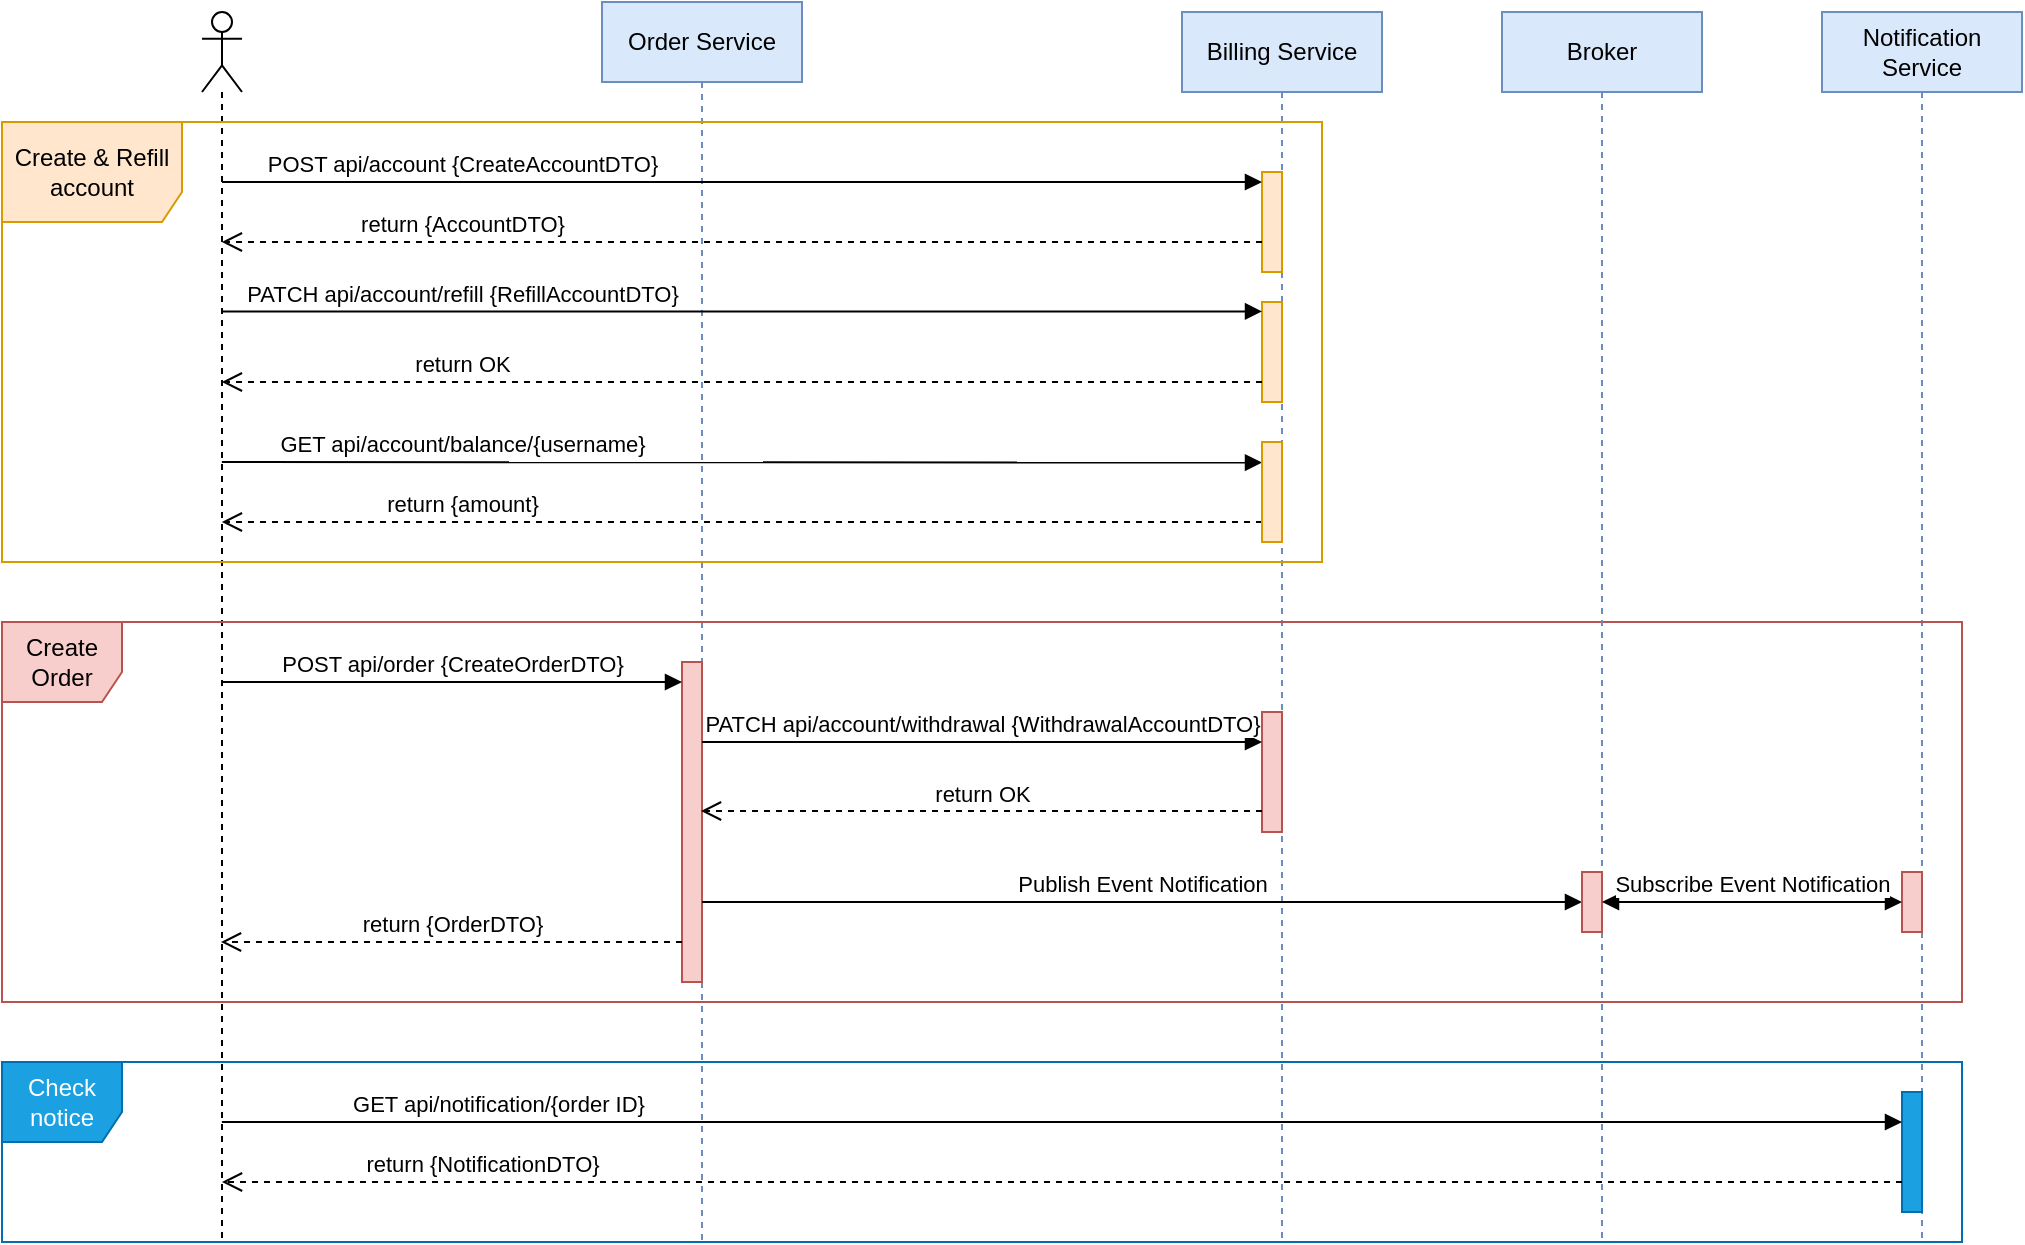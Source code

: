 <mxfile version="24.5.4" type="device">
  <diagram name="Страница — 1" id="ukebenKNWWrmJzOXdREJ">
    <mxGraphModel dx="855" dy="71" grid="1" gridSize="10" guides="1" tooltips="1" connect="1" arrows="1" fold="1" page="0" pageScale="1" pageWidth="827" pageHeight="1169" math="0" shadow="0">
      <root>
        <mxCell id="0" />
        <mxCell id="1" parent="0" />
        <mxCell id="ZBSLw5quG76KyDYo4ULT-29" value="Order Service" style="shape=umlLifeline;perimeter=lifelinePerimeter;whiteSpace=wrap;html=1;container=1;dropTarget=0;collapsible=0;recursiveResize=0;outlineConnect=0;portConstraint=eastwest;newEdgeStyle={&quot;curved&quot;:0,&quot;rounded&quot;:0};fillColor=#dae8fc;strokeColor=#6c8ebf;" vertex="1" parent="1">
          <mxGeometry x="360" y="530" width="100" height="620" as="geometry" />
        </mxCell>
        <mxCell id="ZBSLw5quG76KyDYo4ULT-30" value="" style="html=1;points=[[0,0,0,0,5],[0,1,0,0,-5],[1,0,0,0,5],[1,1,0,0,-5]];perimeter=orthogonalPerimeter;outlineConnect=0;targetShapes=umlLifeline;portConstraint=eastwest;newEdgeStyle={&quot;curved&quot;:0,&quot;rounded&quot;:0};fillColor=#f8cecc;strokeColor=#b85450;" vertex="1" parent="ZBSLw5quG76KyDYo4ULT-29">
          <mxGeometry x="40" y="330" width="10" height="160" as="geometry" />
        </mxCell>
        <mxCell id="ZBSLw5quG76KyDYo4ULT-31" value="Billing Service" style="shape=umlLifeline;perimeter=lifelinePerimeter;whiteSpace=wrap;html=1;container=1;dropTarget=0;collapsible=0;recursiveResize=0;outlineConnect=0;portConstraint=eastwest;newEdgeStyle={&quot;curved&quot;:0,&quot;rounded&quot;:0};fontStyle=0;fillColor=#dae8fc;strokeColor=#6c8ebf;" vertex="1" parent="1">
          <mxGeometry x="650" y="535" width="100" height="615" as="geometry" />
        </mxCell>
        <mxCell id="ZBSLw5quG76KyDYo4ULT-32" value="" style="html=1;points=[[0,0,0,0,5],[0,1,0,0,-5],[1,0,0,0,5],[1,1,0,0,-5]];perimeter=orthogonalPerimeter;outlineConnect=0;targetShapes=umlLifeline;portConstraint=eastwest;newEdgeStyle={&quot;curved&quot;:0,&quot;rounded&quot;:0};fillColor=#ffe6cc;strokeColor=#d79b00;" vertex="1" parent="ZBSLw5quG76KyDYo4ULT-31">
          <mxGeometry x="40" y="80" width="10" height="50" as="geometry" />
        </mxCell>
        <mxCell id="ZBSLw5quG76KyDYo4ULT-33" value="" style="html=1;points=[[0,0,0,0,5],[0,1,0,0,-5],[1,0,0,0,5],[1,1,0,0,-5]];perimeter=orthogonalPerimeter;outlineConnect=0;targetShapes=umlLifeline;portConstraint=eastwest;newEdgeStyle={&quot;curved&quot;:0,&quot;rounded&quot;:0};fillColor=#ffe6cc;strokeColor=#d79b00;" vertex="1" parent="ZBSLw5quG76KyDYo4ULT-31">
          <mxGeometry x="40" y="145" width="10" height="50" as="geometry" />
        </mxCell>
        <mxCell id="ZBSLw5quG76KyDYo4ULT-34" value="" style="html=1;points=[[0,0,0,0,5],[0,1,0,0,-5],[1,0,0,0,5],[1,1,0,0,-5]];perimeter=orthogonalPerimeter;outlineConnect=0;targetShapes=umlLifeline;portConstraint=eastwest;newEdgeStyle={&quot;curved&quot;:0,&quot;rounded&quot;:0};fillColor=#f8cecc;strokeColor=#b85450;" vertex="1" parent="ZBSLw5quG76KyDYo4ULT-31">
          <mxGeometry x="40" y="350" width="10" height="60" as="geometry" />
        </mxCell>
        <mxCell id="ZBSLw5quG76KyDYo4ULT-35" value="Notification Service" style="shape=umlLifeline;perimeter=lifelinePerimeter;whiteSpace=wrap;html=1;container=1;dropTarget=0;collapsible=0;recursiveResize=0;outlineConnect=0;portConstraint=eastwest;newEdgeStyle={&quot;curved&quot;:0,&quot;rounded&quot;:0};fillColor=#dae8fc;strokeColor=#6c8ebf;" vertex="1" parent="1">
          <mxGeometry x="970" y="535" width="100" height="615" as="geometry" />
        </mxCell>
        <mxCell id="ZBSLw5quG76KyDYo4ULT-36" value="" style="html=1;points=[[0,0,0,0,5],[0,1,0,0,-5],[1,0,0,0,5],[1,1,0,0,-5]];perimeter=orthogonalPerimeter;outlineConnect=0;targetShapes=umlLifeline;portConstraint=eastwest;newEdgeStyle={&quot;curved&quot;:0,&quot;rounded&quot;:0};fillColor=#f8cecc;strokeColor=#b85450;" vertex="1" parent="ZBSLw5quG76KyDYo4ULT-35">
          <mxGeometry x="40" y="430" width="10" height="30" as="geometry" />
        </mxCell>
        <mxCell id="ZBSLw5quG76KyDYo4ULT-37" value="" style="html=1;points=[[0,0,0,0,5],[0,1,0,0,-5],[1,0,0,0,5],[1,1,0,0,-5]];perimeter=orthogonalPerimeter;outlineConnect=0;targetShapes=umlLifeline;portConstraint=eastwest;newEdgeStyle={&quot;curved&quot;:0,&quot;rounded&quot;:0};fillColor=#1ba1e2;strokeColor=#006EAF;fontColor=#ffffff;" vertex="1" parent="ZBSLw5quG76KyDYo4ULT-35">
          <mxGeometry x="40" y="540" width="10" height="60" as="geometry" />
        </mxCell>
        <mxCell id="ZBSLw5quG76KyDYo4ULT-38" value="" style="shape=umlLifeline;perimeter=lifelinePerimeter;whiteSpace=wrap;html=1;container=1;dropTarget=0;collapsible=0;recursiveResize=0;outlineConnect=0;portConstraint=eastwest;newEdgeStyle={&quot;curved&quot;:0,&quot;rounded&quot;:0};participant=umlActor;" vertex="1" parent="1">
          <mxGeometry x="160" y="535" width="20" height="615" as="geometry" />
        </mxCell>
        <mxCell id="ZBSLw5quG76KyDYo4ULT-39" value="POST api/account {CreateAccountDTO}" style="html=1;verticalAlign=bottom;endArrow=block;curved=0;rounded=0;entryX=0;entryY=0;entryDx=0;entryDy=5;fontStyle=0" edge="1" parent="1" source="ZBSLw5quG76KyDYo4ULT-38" target="ZBSLw5quG76KyDYo4ULT-32">
          <mxGeometry x="-0.538" relative="1" as="geometry">
            <mxPoint x="510" y="615" as="sourcePoint" />
            <mxPoint as="offset" />
          </mxGeometry>
        </mxCell>
        <mxCell id="ZBSLw5quG76KyDYo4ULT-40" value="return {AccountDTO}" style="html=1;verticalAlign=bottom;endArrow=open;dashed=1;endSize=8;curved=0;rounded=0;fontStyle=0" edge="1" parent="1" source="ZBSLw5quG76KyDYo4ULT-32">
          <mxGeometry x="0.538" relative="1" as="geometry">
            <mxPoint x="169.929" y="650" as="targetPoint" />
            <mxPoint x="580" y="650" as="sourcePoint" />
            <mxPoint as="offset" />
          </mxGeometry>
        </mxCell>
        <mxCell id="ZBSLw5quG76KyDYo4ULT-41" value="PATCH api/account/refill {RefillAccountDTO}" style="html=1;verticalAlign=bottom;endArrow=block;curved=0;rounded=0;" edge="1" parent="1" target="ZBSLw5quG76KyDYo4ULT-33">
          <mxGeometry x="-0.538" relative="1" as="geometry">
            <mxPoint x="169.929" y="684.71" as="sourcePoint" />
            <mxPoint as="offset" />
            <mxPoint x="680" y="685" as="targetPoint" />
          </mxGeometry>
        </mxCell>
        <mxCell id="ZBSLw5quG76KyDYo4ULT-42" value="return OK" style="html=1;verticalAlign=bottom;endArrow=open;dashed=1;endSize=8;curved=0;rounded=0;fontStyle=0" edge="1" parent="1" source="ZBSLw5quG76KyDYo4ULT-33">
          <mxGeometry x="0.538" relative="1" as="geometry">
            <mxPoint x="169.929" y="720" as="targetPoint" />
            <mxPoint as="offset" />
            <mxPoint x="580" y="720" as="sourcePoint" />
            <Array as="points">
              <mxPoint x="380" y="720" />
            </Array>
          </mxGeometry>
        </mxCell>
        <mxCell id="ZBSLw5quG76KyDYo4ULT-43" value="Create &amp;amp; Refill account" style="shape=umlFrame;whiteSpace=wrap;html=1;pointerEvents=0;width=90;height=50;fillColor=#ffe6cc;strokeColor=#d79b00;" vertex="1" parent="1">
          <mxGeometry x="60" y="590" width="660" height="220" as="geometry" />
        </mxCell>
        <mxCell id="ZBSLw5quG76KyDYo4ULT-44" value="Create Order" style="shape=umlFrame;whiteSpace=wrap;html=1;pointerEvents=0;width=60;height=40;fillColor=#f8cecc;strokeColor=#b85450;" vertex="1" parent="1">
          <mxGeometry x="60" y="840" width="980" height="190" as="geometry" />
        </mxCell>
        <mxCell id="ZBSLw5quG76KyDYo4ULT-45" value="PATCH api/account/withdrawal {WithdrawalAccountDTO}" style="html=1;verticalAlign=bottom;endArrow=block;curved=0;rounded=0;" edge="1" parent="1">
          <mxGeometry relative="1" as="geometry">
            <mxPoint x="410" y="900" as="sourcePoint" />
            <mxPoint as="offset" />
            <mxPoint x="690" y="900" as="targetPoint" />
          </mxGeometry>
        </mxCell>
        <mxCell id="ZBSLw5quG76KyDYo4ULT-46" value="Publish Event Notification" style="html=1;verticalAlign=bottom;endArrow=block;curved=0;rounded=0;" edge="1" parent="1" target="ZBSLw5quG76KyDYo4ULT-58">
          <mxGeometry x="0.001" relative="1" as="geometry">
            <mxPoint x="410.003" y="980" as="sourcePoint" />
            <mxPoint as="offset" />
            <mxPoint x="610.17" y="980" as="targetPoint" />
          </mxGeometry>
        </mxCell>
        <mxCell id="ZBSLw5quG76KyDYo4ULT-48" value="return OK" style="html=1;verticalAlign=bottom;endArrow=open;dashed=1;endSize=8;curved=0;rounded=0;" edge="1" parent="1">
          <mxGeometry x="-0.001" relative="1" as="geometry">
            <mxPoint x="409.5" y="934.5" as="targetPoint" />
            <mxPoint as="offset" />
            <mxPoint x="690" y="934.5" as="sourcePoint" />
            <Array as="points">
              <mxPoint x="490.24" y="934.5" />
            </Array>
          </mxGeometry>
        </mxCell>
        <mxCell id="ZBSLw5quG76KyDYo4ULT-49" value="return {OrderDTO}" style="html=1;verticalAlign=bottom;endArrow=open;dashed=1;endSize=8;curved=0;rounded=0;" edge="1" parent="1" source="ZBSLw5quG76KyDYo4ULT-30">
          <mxGeometry x="-0.001" relative="1" as="geometry">
            <mxPoint x="169.5" y="1000" as="targetPoint" />
            <mxPoint as="offset" />
            <mxPoint x="390.17" y="1000" as="sourcePoint" />
            <Array as="points">
              <mxPoint x="240.24" y="1000" />
            </Array>
          </mxGeometry>
        </mxCell>
        <mxCell id="ZBSLw5quG76KyDYo4ULT-50" value="&lt;meta charset=&quot;utf-8&quot;&gt;&lt;span style=&quot;color: rgb(0, 0, 0); font-family: Helvetica; font-size: 11px; font-style: normal; font-variant-ligatures: normal; font-variant-caps: normal; font-weight: 400; letter-spacing: normal; orphans: 2; text-align: center; text-indent: 0px; text-transform: none; widows: 2; word-spacing: 0px; -webkit-text-stroke-width: 0px; white-space: nowrap; background-color: rgb(255, 255, 255); text-decoration-thickness: initial; text-decoration-style: initial; text-decoration-color: initial; display: inline !important; float: none;&quot;&gt;POST api/order {CreateOrderDTO}&lt;/span&gt;" style="html=1;verticalAlign=bottom;endArrow=block;curved=0;rounded=0;" edge="1" parent="1">
          <mxGeometry relative="1" as="geometry">
            <mxPoint x="170" y="870" as="sourcePoint" />
            <mxPoint as="offset" />
            <mxPoint x="400" y="870" as="targetPoint" />
          </mxGeometry>
        </mxCell>
        <mxCell id="ZBSLw5quG76KyDYo4ULT-51" value="GET api/account/balance/{username}" style="html=1;verticalAlign=bottom;endArrow=block;curved=0;rounded=0;" edge="1" parent="1">
          <mxGeometry x="-0.538" relative="1" as="geometry">
            <mxPoint x="169.929" y="760" as="sourcePoint" />
            <mxPoint as="offset" />
            <mxPoint x="690" y="760.29" as="targetPoint" />
          </mxGeometry>
        </mxCell>
        <mxCell id="ZBSLw5quG76KyDYo4ULT-52" value="return {amount}" style="html=1;verticalAlign=bottom;endArrow=open;dashed=1;endSize=8;curved=0;rounded=0;fontStyle=0" edge="1" parent="1">
          <mxGeometry x="0.538" relative="1" as="geometry">
            <mxPoint x="169.929" y="790" as="targetPoint" />
            <mxPoint as="offset" />
            <mxPoint x="690" y="790" as="sourcePoint" />
            <Array as="points">
              <mxPoint x="380" y="790" />
            </Array>
          </mxGeometry>
        </mxCell>
        <mxCell id="ZBSLw5quG76KyDYo4ULT-53" value="" style="html=1;points=[[0,0,0,0,5],[0,1,0,0,-5],[1,0,0,0,5],[1,1,0,0,-5]];perimeter=orthogonalPerimeter;outlineConnect=0;targetShapes=umlLifeline;portConstraint=eastwest;newEdgeStyle={&quot;curved&quot;:0,&quot;rounded&quot;:0};fillColor=#ffe6cc;strokeColor=#d79b00;" vertex="1" parent="1">
          <mxGeometry x="690" y="750" width="10" height="50" as="geometry" />
        </mxCell>
        <mxCell id="ZBSLw5quG76KyDYo4ULT-54" value="GET api/notification/{order ID}" style="html=1;verticalAlign=bottom;endArrow=block;curved=0;rounded=0;" edge="1" parent="1" target="ZBSLw5quG76KyDYo4ULT-37">
          <mxGeometry x="-0.671" relative="1" as="geometry">
            <mxPoint x="169.929" y="1090" as="sourcePoint" />
            <mxPoint as="offset" />
            <mxPoint x="690" y="1090.29" as="targetPoint" />
          </mxGeometry>
        </mxCell>
        <mxCell id="ZBSLw5quG76KyDYo4ULT-55" value="return {NotificationDTO}" style="html=1;verticalAlign=bottom;endArrow=open;dashed=1;endSize=8;curved=0;rounded=0;fontStyle=0" edge="1" parent="1" source="ZBSLw5quG76KyDYo4ULT-37" target="ZBSLw5quG76KyDYo4ULT-38">
          <mxGeometry x="0.693" relative="1" as="geometry">
            <mxPoint x="369.999" y="1120" as="targetPoint" />
            <mxPoint x="1" as="offset" />
            <mxPoint x="890.07" y="1120" as="sourcePoint" />
            <Array as="points">
              <mxPoint x="580.07" y="1120" />
            </Array>
          </mxGeometry>
        </mxCell>
        <mxCell id="ZBSLw5quG76KyDYo4ULT-56" value="Check notice" style="shape=umlFrame;whiteSpace=wrap;html=1;pointerEvents=0;fillColor=#1ba1e2;fontColor=#ffffff;strokeColor=#006EAF;width=60;height=40;" vertex="1" parent="1">
          <mxGeometry x="60" y="1060" width="980" height="90" as="geometry" />
        </mxCell>
        <mxCell id="ZBSLw5quG76KyDYo4ULT-57" value="Broker" style="shape=umlLifeline;perimeter=lifelinePerimeter;whiteSpace=wrap;html=1;container=1;dropTarget=0;collapsible=0;recursiveResize=0;outlineConnect=0;portConstraint=eastwest;newEdgeStyle={&quot;curved&quot;:0,&quot;rounded&quot;:0};fillColor=#dae8fc;strokeColor=#6c8ebf;" vertex="1" parent="1">
          <mxGeometry x="810" y="535" width="100" height="615" as="geometry" />
        </mxCell>
        <mxCell id="ZBSLw5quG76KyDYo4ULT-58" value="" style="html=1;points=[[0,0,0,0,5],[0,1,0,0,-5],[1,0,0,0,5],[1,1,0,0,-5]];perimeter=orthogonalPerimeter;outlineConnect=0;targetShapes=umlLifeline;portConstraint=eastwest;newEdgeStyle={&quot;curved&quot;:0,&quot;rounded&quot;:0};fillColor=#f8cecc;strokeColor=#b85450;" vertex="1" parent="ZBSLw5quG76KyDYo4ULT-57">
          <mxGeometry x="40" y="430" width="10" height="30" as="geometry" />
        </mxCell>
        <mxCell id="ZBSLw5quG76KyDYo4ULT-60" value="Subscribe Event Notification" style="endArrow=block;startArrow=block;endFill=1;startFill=1;html=1;rounded=0;labelPosition=center;verticalLabelPosition=top;align=center;verticalAlign=bottom;" edge="1" parent="1">
          <mxGeometry width="160" relative="1" as="geometry">
            <mxPoint x="860" y="980" as="sourcePoint" />
            <mxPoint x="1010" y="980" as="targetPoint" />
          </mxGeometry>
        </mxCell>
      </root>
    </mxGraphModel>
  </diagram>
</mxfile>

